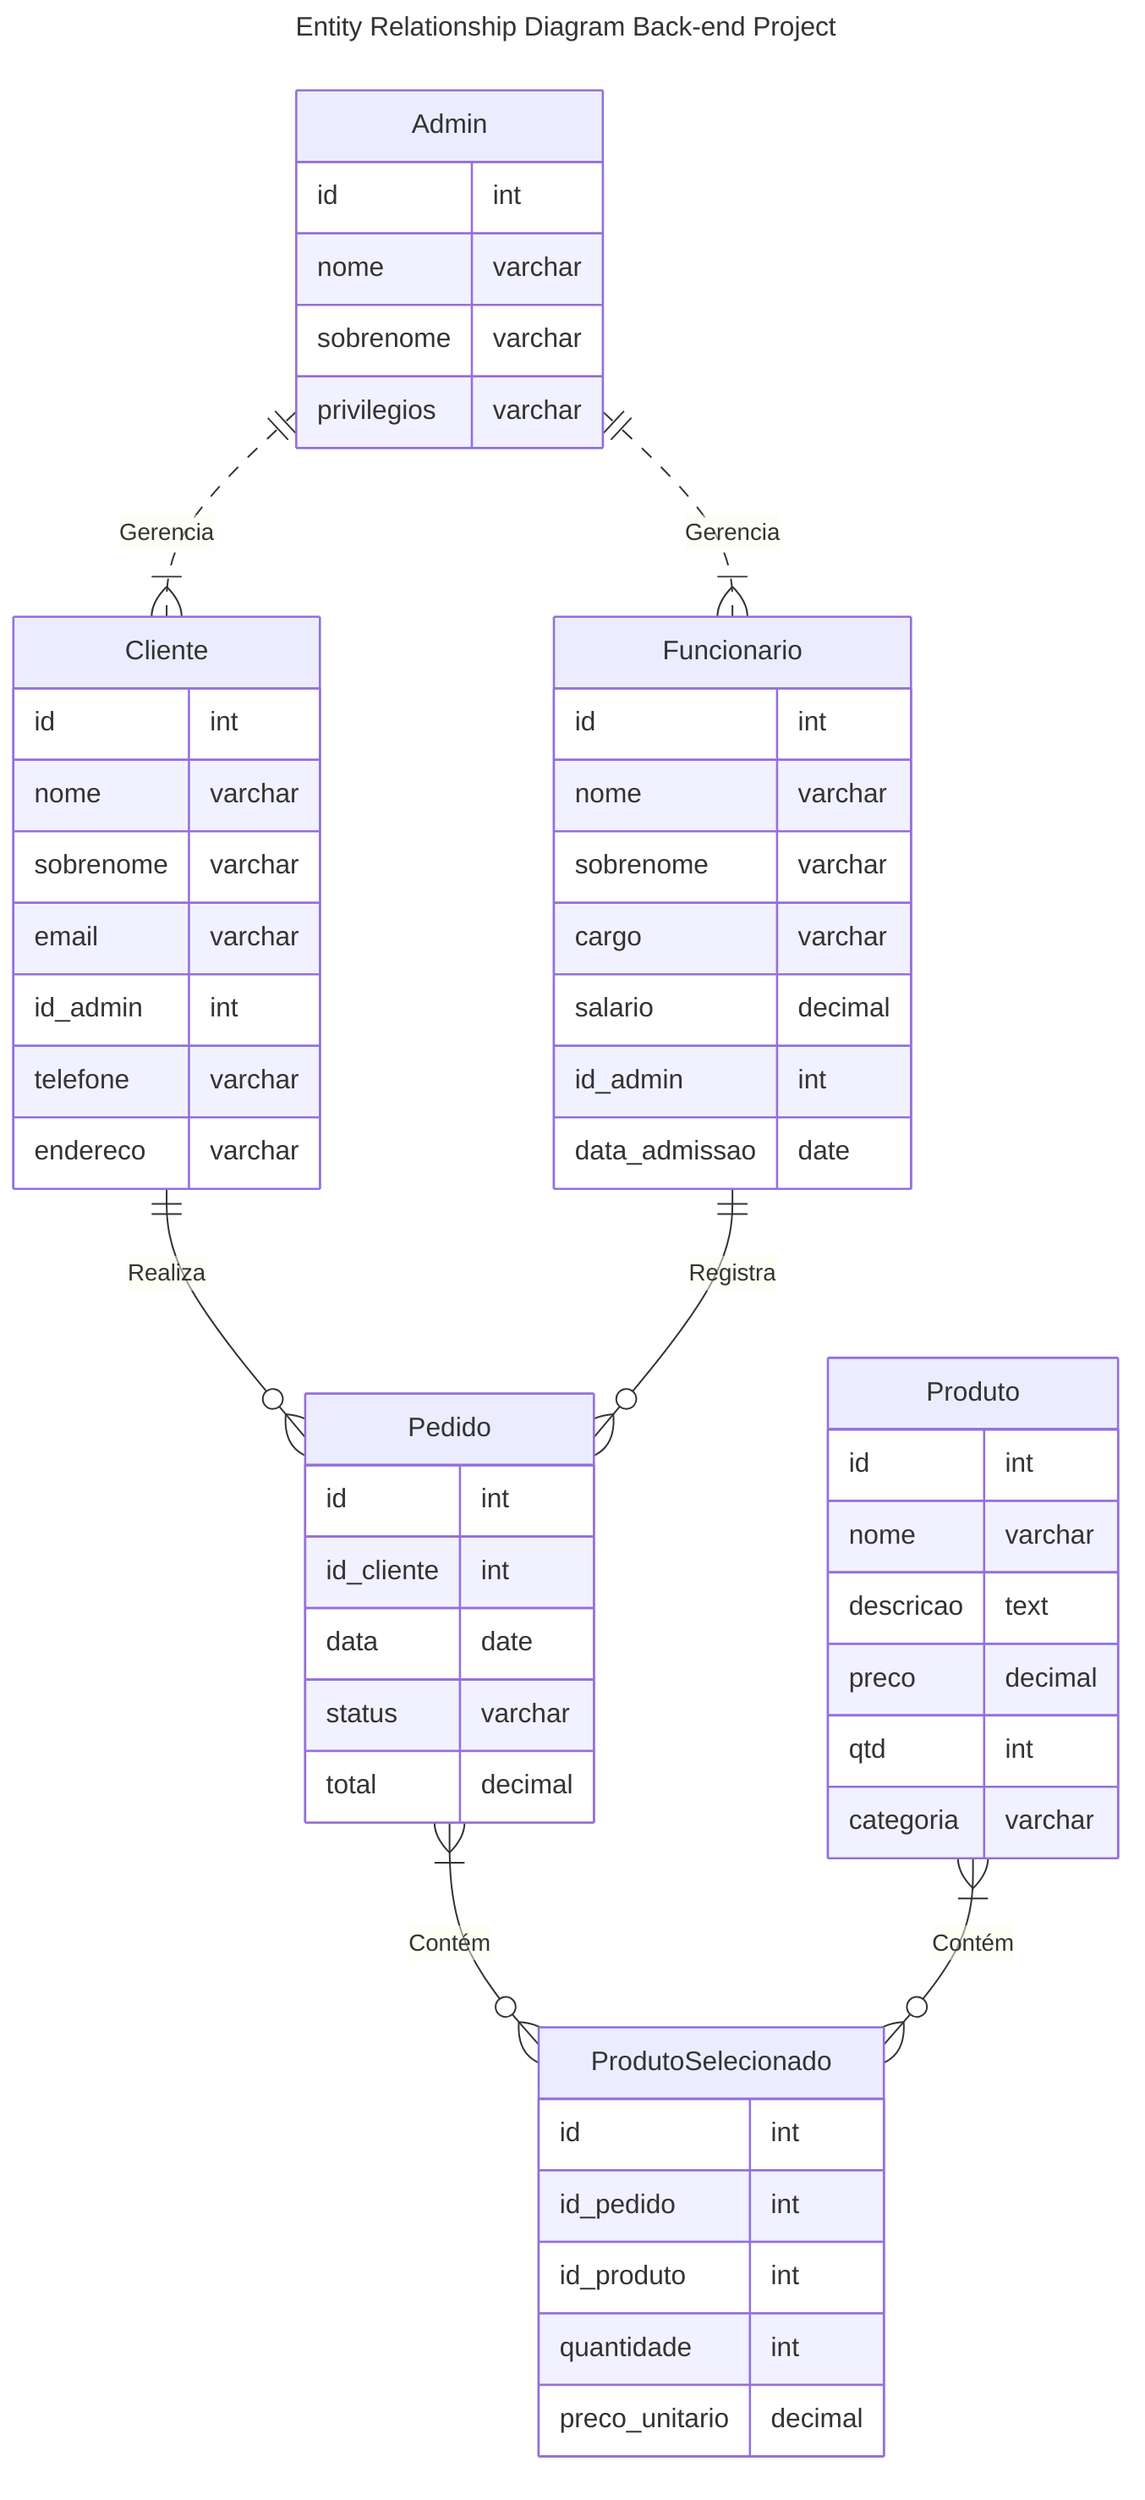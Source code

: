 ---
title: Entity Relationship Diagram Back-end Project
---
erDiagram
    Cliente {
      id int
      nome varchar
      sobrenome varchar
      email varchar
      id_admin int
      telefone varchar
      endereco varchar
    }

    Funcionario {
      id int
      nome varchar
      sobrenome varchar
      cargo varchar
      salario decimal
      id_admin int
      data_admissao date
    }

    Admin {
      id int
      nome varchar
      sobrenome varchar
      privilegios varchar
    }

    Produto {
      id int
      nome varchar
      descricao text
      preco decimal
      qtd int
      categoria varchar
    }

    Pedido {
      id int
      id_cliente int
      data date
      status varchar
      total decimal
    }

    ProdutoSelecionado {
      id int
      id_pedido int
      id_produto int
      quantidade int
      preco_unitario decimal
    }

    Cliente ||--o{ Pedido : "Realiza"
    Funcionario ||--o{ Pedido : "Registra"
    Pedido }|--o{ ProdutoSelecionado : "Contém"
    Produto }|--o{ ProdutoSelecionado : "Contém"
    Admin ||..|{ Funcionario : "Gerencia"
    Admin ||..|{ Cliente : "Gerencia"